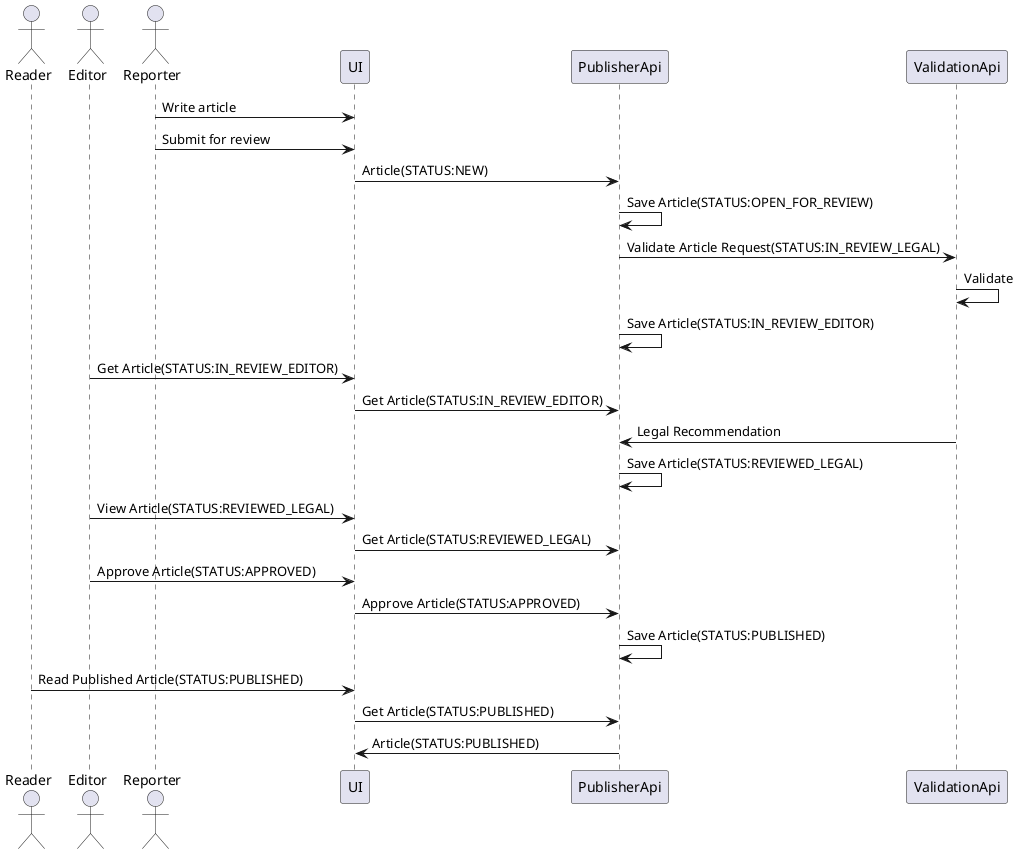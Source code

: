 @startuml
'Approved without any changes flow.
actor Reader
actor Editor
actor Reporter
participant UI
participant PublisherApi
participant ValidationApi
Reporter -> UI: Write article
Reporter -> UI: Submit for review
UI -> PublisherApi: Article(STATUS:NEW)
PublisherApi -> PublisherApi: Save Article(STATUS:OPEN_FOR_REVIEW)
PublisherApi -> ValidationApi: Validate Article Request(STATUS:IN_REVIEW_LEGAL)
ValidationApi -> ValidationApi: Validate
PublisherApi -> PublisherApi: Save Article(STATUS:IN_REVIEW_EDITOR)
Editor -> UI: Get Article(STATUS:IN_REVIEW_EDITOR)
UI -> PublisherApi: Get Article(STATUS:IN_REVIEW_EDITOR)
ValidationApi -> PublisherApi: Legal Recommendation
PublisherApi -> PublisherApi: Save Article(STATUS:REVIEWED_LEGAL)
Editor -> UI:View Article(STATUS:REVIEWED_LEGAL)
UI -> PublisherApi: Get Article(STATUS:REVIEWED_LEGAL)
Editor -> UI: Approve Article(STATUS:APPROVED)
UI -> PublisherApi: Approve Article(STATUS:APPROVED)
PublisherApi -> PublisherApi: Save Article(STATUS:PUBLISHED)
Reader -> UI: Read Published Article(STATUS:PUBLISHED)
UI -> PublisherApi: Get Article(STATUS:PUBLISHED)
PublisherApi -> UI: Article(STATUS:PUBLISHED)
@enduml

